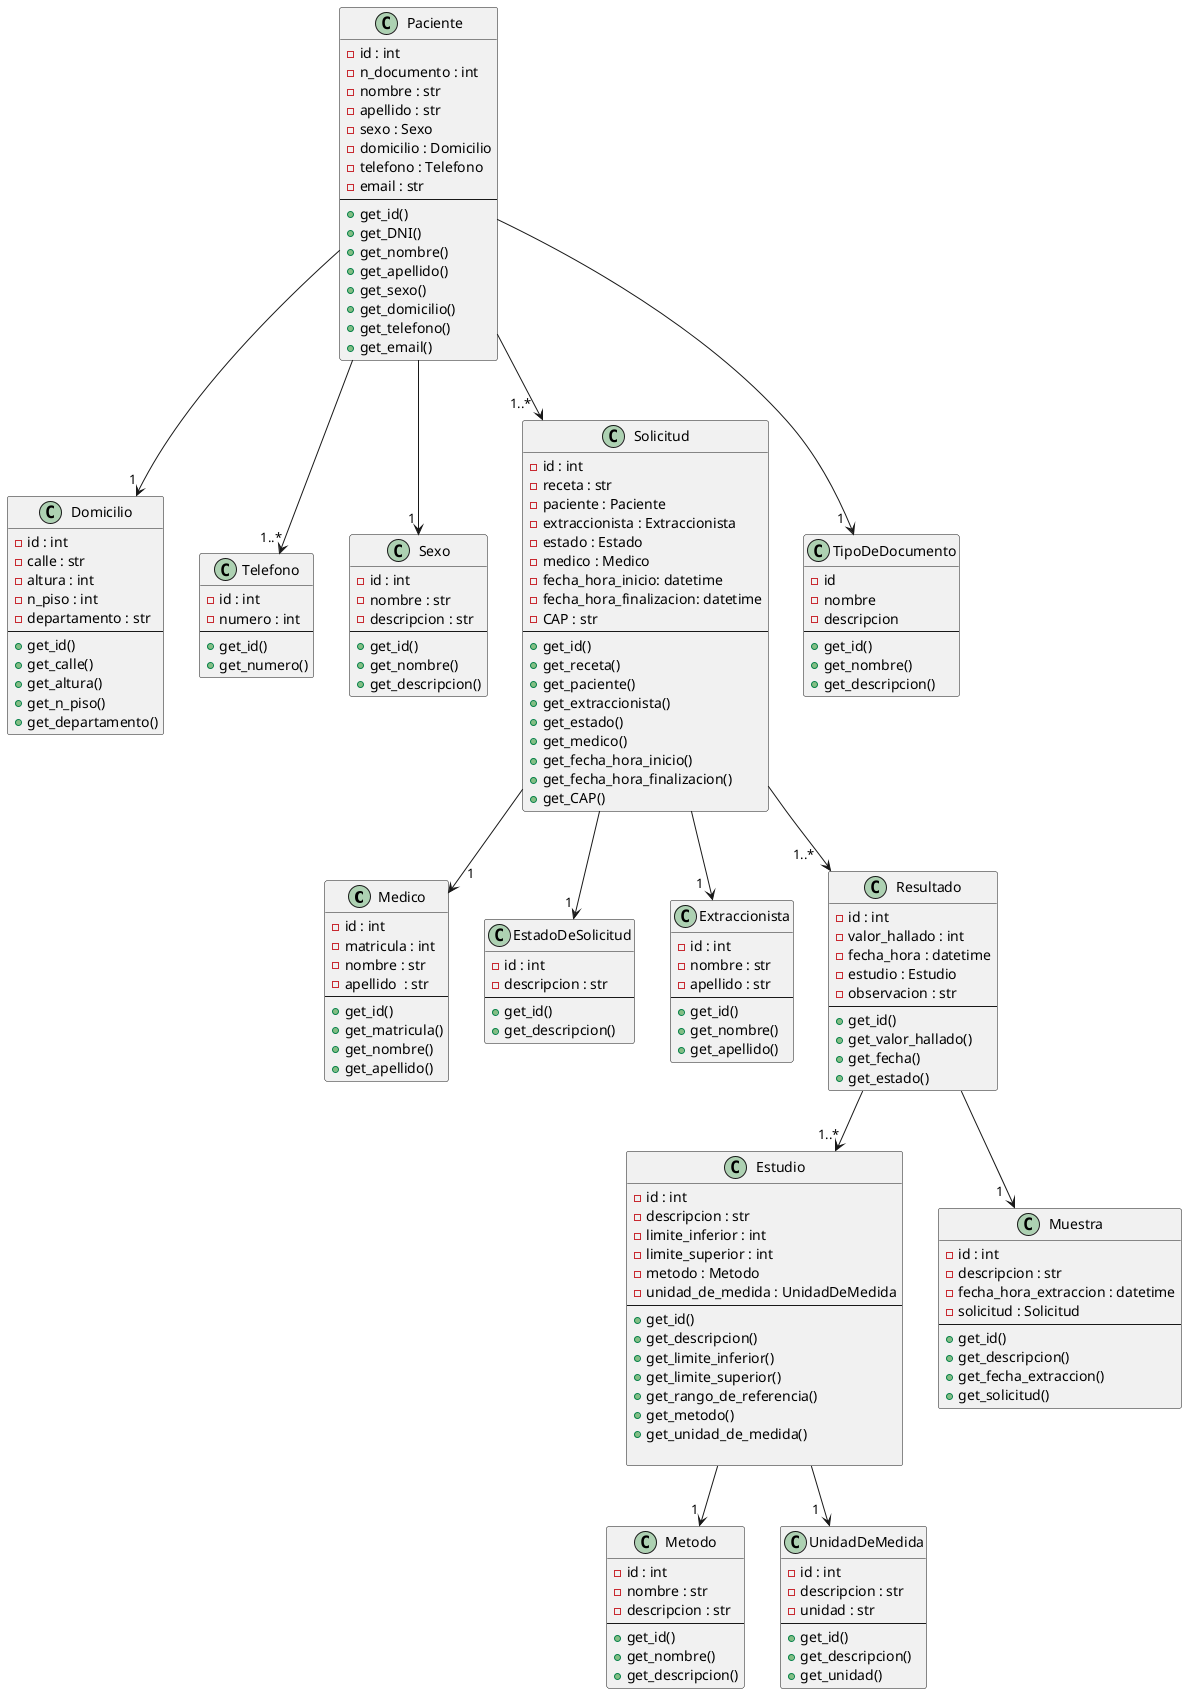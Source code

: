 @startuml ClassDiagram

class Medico {
    - id : int
    - matricula : int
    - nombre : str
    - apellido  : str
    --
    + get_id()
    + get_matricula()
    + get_nombre()
    + get_apellido()
}

class Domicilio {
    - id : int
    - calle : str
    - altura : int
    - n_piso : int
    - departamento : str
    --
    + get_id()
    + get_calle()
    + get_altura()
    + get_n_piso()
    + get_departamento()
}

class Telefono {
    - id : int
    - numero : int
    --
    + get_id()
    + get_numero()
}

class Sexo {
    - id : int
    - nombre : str
    - descripcion : str
    --
    + get_id()
    + get_nombre()
    + get_descripcion()
}

class Paciente {
    - id : int
    - n_documento : int
    - nombre : str
    - apellido : str
    - sexo : Sexo
    - domicilio : Domicilio
    - telefono : Telefono
    - email : str
    --
    + get_id()
    + get_DNI()
    + get_nombre()
    + get_apellido()
    + get_sexo()
    + get_domicilio()
    + get_telefono()
    + get_email()
}

class EstadoDeSolicitud {
    - id : int
    - descripcion : str
    --
    + get_id()
    + get_descripcion()
}

class Estudio {
    - id : int
    - descripcion : str
    - limite_inferior : int
    - limite_superior : int
    - metodo : Metodo
    - unidad_de_medida : UnidadDeMedida
    --
    + get_id()
    + get_descripcion()
    + get_limite_inferior()
    + get_limite_superior()
    + get_rango_de_referencia()
    + get_metodo()
    + get_unidad_de_medida()

}

class Solicitud {
    - id : int
    - receta : str
    - paciente : Paciente
    - extraccionista : Extraccionista
    - estado : Estado
    - medico : Medico
    - fecha_hora_inicio: datetime
    - fecha_hora_finalizacion: datetime
    - CAP : str
    --
    + get_id()
    + get_receta()
    + get_paciente()
    + get_extraccionista()
    + get_estado()
    + get_medico()
    + get_fecha_hora_inicio()
    + get_fecha_hora_finalizacion()
    + get_CAP()
}

class Extraccionista {
    - id : int
    - nombre : str
    - apellido : str
    --
    + get_id()
    + get_nombre()
    + get_apellido()
}

class Muestra {
    - id : int
    - descripcion : str
    - fecha_hora_extraccion : datetime
    - solicitud : Solicitud
    --
    + get_id()
    + get_descripcion()
    + get_fecha_extraccion()
    + get_solicitud()
}

class Metodo {
    - id : int
    - nombre : str
    - descripcion : str
    --
    + get_id()
    + get_nombre()
    + get_descripcion()
}

class Resultado {
    - id : int
    - valor_hallado : int
    - fecha_hora : datetime
    - estudio : Estudio
    - observacion : str
    --
    + get_id()
    + get_valor_hallado()
    + get_fecha()
    + get_estado()
}

class UnidadDeMedida {
    - id : int
    - descripcion : str
    - unidad : str
    --
    + get_id()
    + get_descripcion()
    + get_unidad()
}

class TipoDeDocumento{
    - id
    - nombre
    - descripcion
    --
    + get_id()
    + get_nombre()
    + get_descripcion()
}

Paciente --> "1 " Sexo
Paciente --> "1..*" Telefono
Paciente --> "1 " Domicilio
Paciente --> "1..*  " Solicitud
Paciente --> "1  " TipoDeDocumento
Solicitud --> "1  " Extraccionista
Solicitud --> "   1" Medico
Solicitud --> "1 " EstadoDeSolicitud
Solicitud --> "1..*   " Resultado
Resultado --> "1  " Muestra
Resultado --> "1..*" Estudio
Estudio --> "1 " Metodo
Estudio --> "1  " UnidadDeMedida 

@enduml